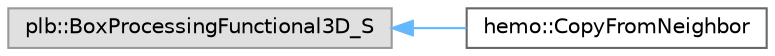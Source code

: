 digraph "Graphical Class Hierarchy"
{
 // LATEX_PDF_SIZE
  bgcolor="transparent";
  edge [fontname=Helvetica,fontsize=10,labelfontname=Helvetica,labelfontsize=10];
  node [fontname=Helvetica,fontsize=10,shape=box,height=0.2,width=0.4];
  rankdir="LR";
  Node0 [id="Node000000",label="plb::BoxProcessingFunctional3D_S",height=0.2,width=0.4,color="grey60", fillcolor="#E0E0E0", style="filled",tooltip=" "];
  Node0 -> Node1 [id="edge67_Node000000_Node000001",dir="back",color="steelblue1",style="solid",tooltip=" "];
  Node1 [id="Node000001",label="hemo::CopyFromNeighbor",height=0.2,width=0.4,color="grey40", fillcolor="white", style="filled",URL="$classhemo_1_1CopyFromNeighbor.html",tooltip=" "];
}
